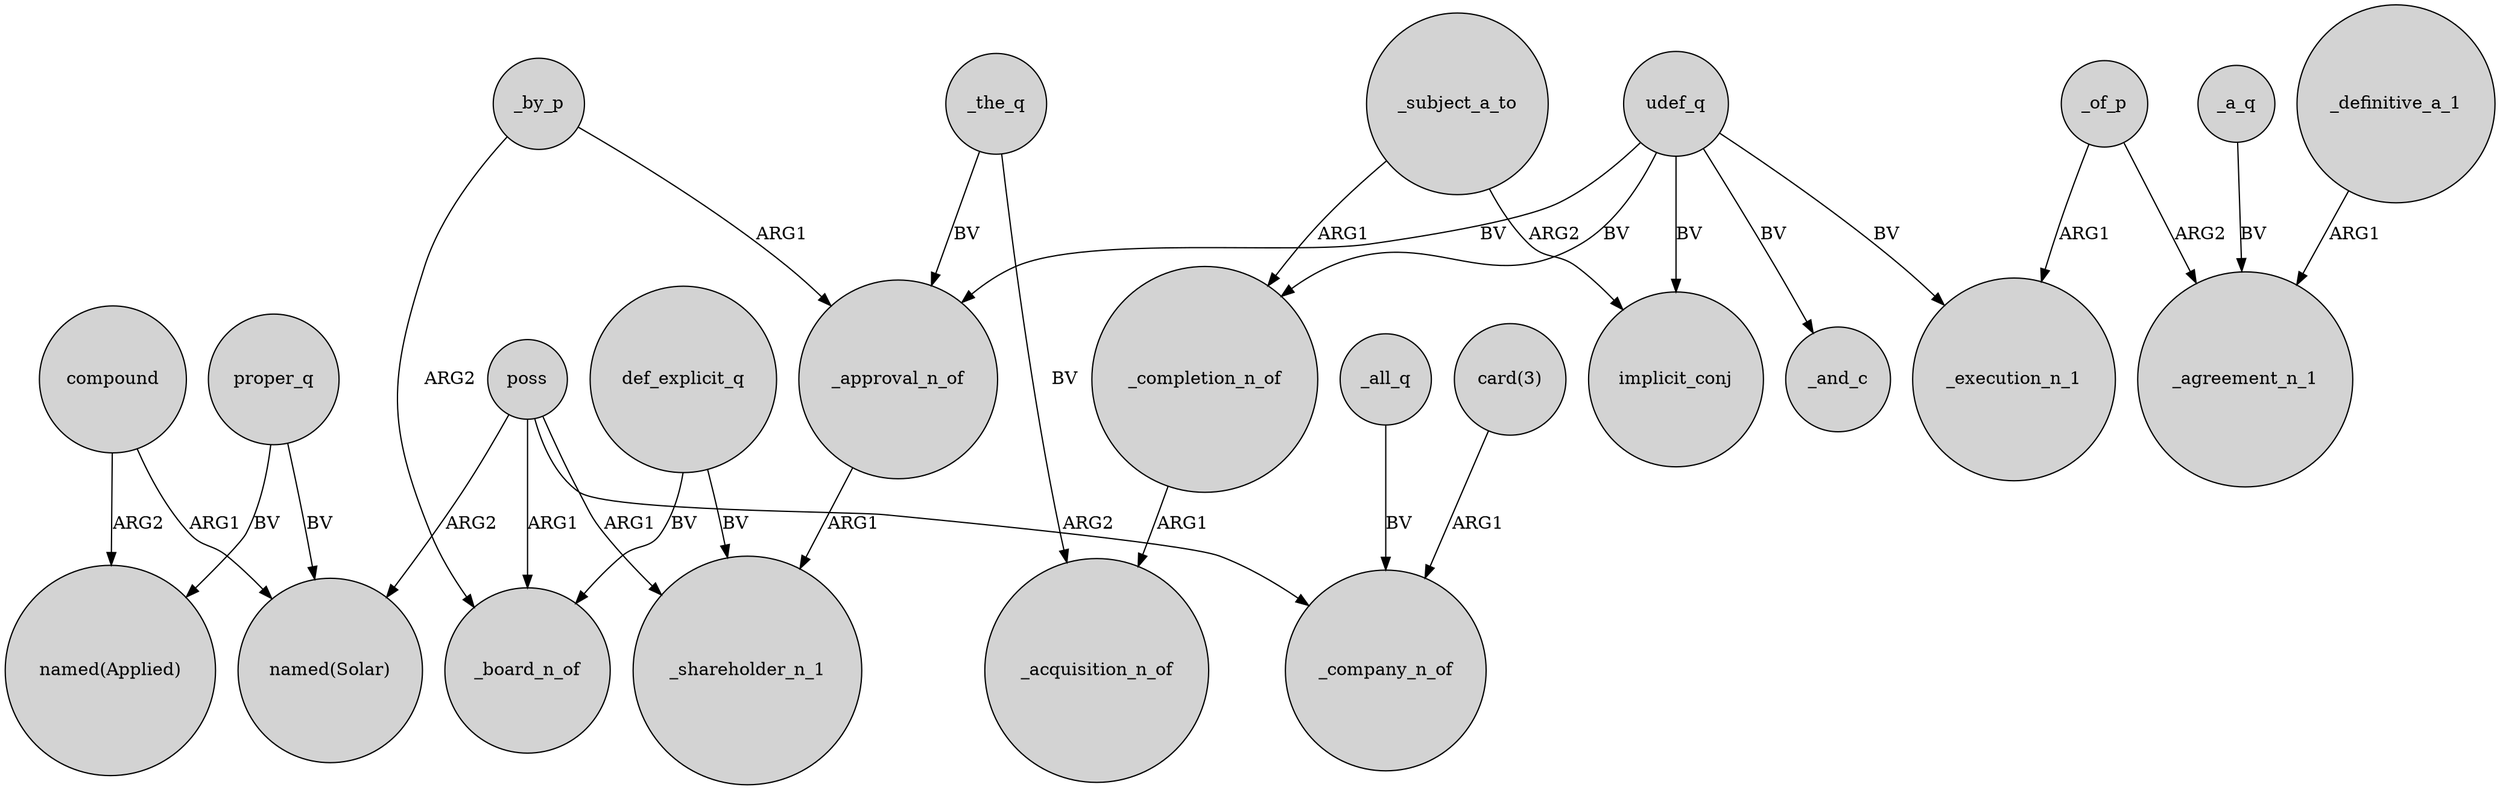 digraph {
	node [shape=circle style=filled]
	_completion_n_of -> _acquisition_n_of [label=ARG1]
	_of_p -> _agreement_n_1 [label=ARG2]
	compound -> "named(Applied)" [label=ARG2]
	proper_q -> "named(Applied)" [label=BV]
	proper_q -> "named(Solar)" [label=BV]
	_all_q -> _company_n_of [label=BV]
	_subject_a_to -> _completion_n_of [label=ARG1]
	_the_q -> _approval_n_of [label=BV]
	udef_q -> _completion_n_of [label=BV]
	poss -> _board_n_of [label=ARG1]
	def_explicit_q -> _board_n_of [label=BV]
	_subject_a_to -> implicit_conj [label=ARG2]
	_by_p -> _approval_n_of [label=ARG1]
	udef_q -> implicit_conj [label=BV]
	udef_q -> _execution_n_1 [label=BV]
	compound -> "named(Solar)" [label=ARG1]
	_a_q -> _agreement_n_1 [label=BV]
	poss -> "named(Solar)" [label=ARG2]
	_the_q -> _acquisition_n_of [label=BV]
	poss -> _company_n_of [label=ARG2]
	_by_p -> _board_n_of [label=ARG2]
	def_explicit_q -> _shareholder_n_1 [label=BV]
	_of_p -> _execution_n_1 [label=ARG1]
	udef_q -> _approval_n_of [label=BV]
	poss -> _shareholder_n_1 [label=ARG1]
	udef_q -> _and_c [label=BV]
	"card(3)" -> _company_n_of [label=ARG1]
	_approval_n_of -> _shareholder_n_1 [label=ARG1]
	_definitive_a_1 -> _agreement_n_1 [label=ARG1]
}
